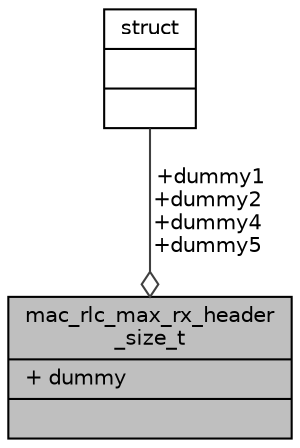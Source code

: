 digraph "mac_rlc_max_rx_header_size_t"
{
 // LATEX_PDF_SIZE
  edge [fontname="Helvetica",fontsize="10",labelfontname="Helvetica",labelfontsize="10"];
  node [fontname="Helvetica",fontsize="10",shape=record];
  Node1 [label="{mac_rlc_max_rx_header\l_size_t\n|+ dummy\l|}",height=0.2,width=0.4,color="black", fillcolor="grey75", style="filled", fontcolor="black",tooltip="Usefull only for debug scenario where we connect 2 RLC protocol instances without the help of the MAC..."];
  Node2 -> Node1 [color="grey25",fontsize="10",style="solid",label=" +dummy1\n+dummy2\n+dummy4\n+dummy5" ,arrowhead="odiamond",fontname="Helvetica"];
  Node2 [label="{struct\n||}",height=0.2,width=0.4,color="black", fillcolor="white", style="filled",URL="$structstruct.html",tooltip="holds vehicle id and initial pointer to the head of the linked list in hastable"];
}
